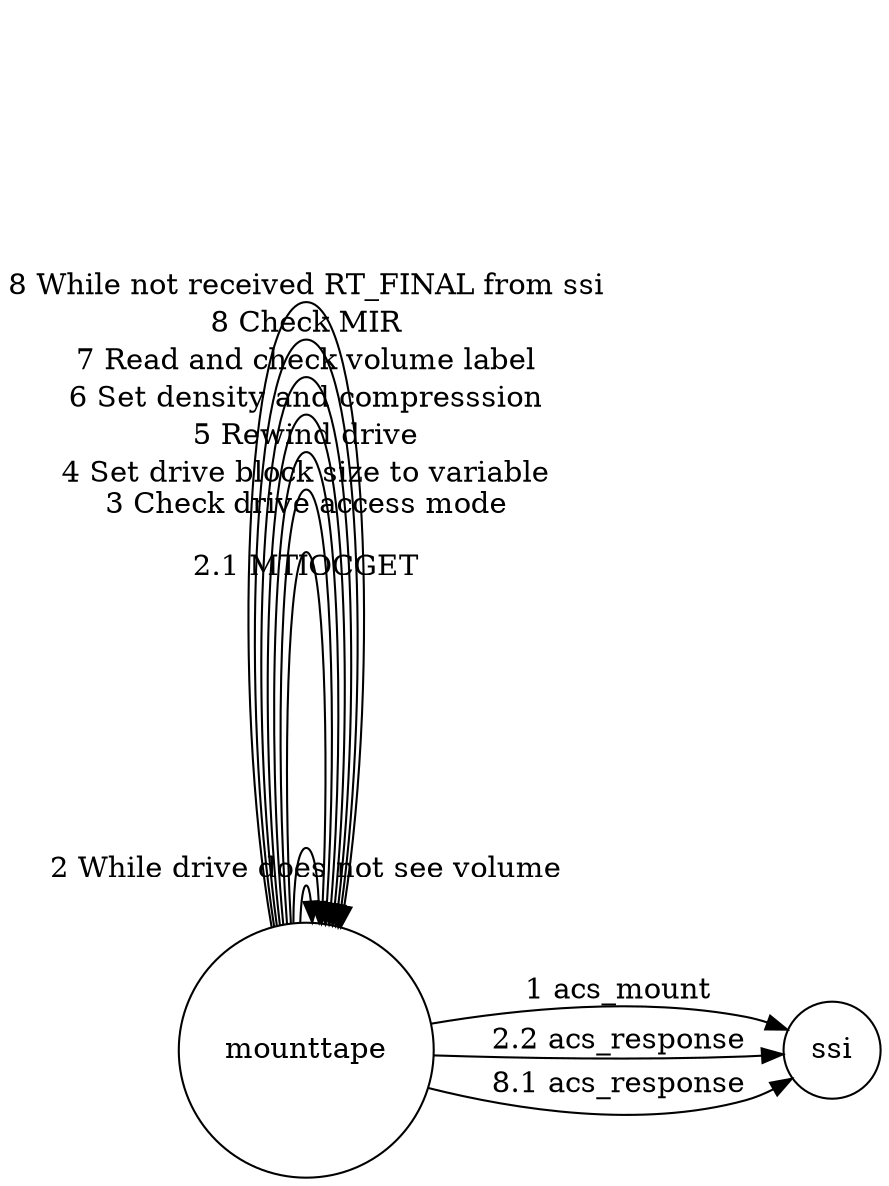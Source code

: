 digraph mounttape_ssi {
rankdir=LR;
node [shape = circle];
mounttape -> ssi       [ label =  "1 acs_mount"                           ];
mounttape -> mounttape [ label =  "2 While drive does not see volume"     ];
mounttape -> mounttape [ label =    "2.1 MTIOCGET\n\n\n\n\n\n\n\n "       ];
mounttape -> ssi       [ label =    "2.2 acs_response"                    ];
mounttape -> mounttape [ label =  "3 Check drive access mode\n "          ];
mounttape -> mounttape [ label =  "4 Set drive block size to variable"    ];
mounttape -> mounttape [ label =  "5 Rewind drive"                        ];
mounttape -> mounttape [ label =  "6 Set density and compresssion"        ];
mounttape -> mounttape [ label =  "7 Read and check volume label"         ];
mounttape -> mounttape [ label =  "8 Check MIR"                           ];
mounttape -> mounttape [ label =  "8 While not received RT_FINAL from ssi"];
mounttape -> ssi       [ label =    "8.1 acs_response"                    ];
}
